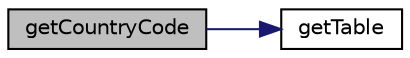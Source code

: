 digraph "getCountryCode"
{
  edge [fontname="Helvetica",fontsize="10",labelfontname="Helvetica",labelfontsize="10"];
  node [fontname="Helvetica",fontsize="10",shape=record];
  rankdir="LR";
  Node1 [label="getCountryCode",height=0.2,width=0.4,color="black", fillcolor="grey75", style="filled" fontcolor="black"];
  Node1 -> Node2 [color="midnightblue",fontsize="10",style="solid",fontname="Helvetica"];
  Node2 [label="getTable",height=0.2,width=0.4,color="black", fillcolor="white", style="filled",URL="$class_i_p2_c_o.html#a827810b3e6446a9dd09e79a0d03f040d"];
}
